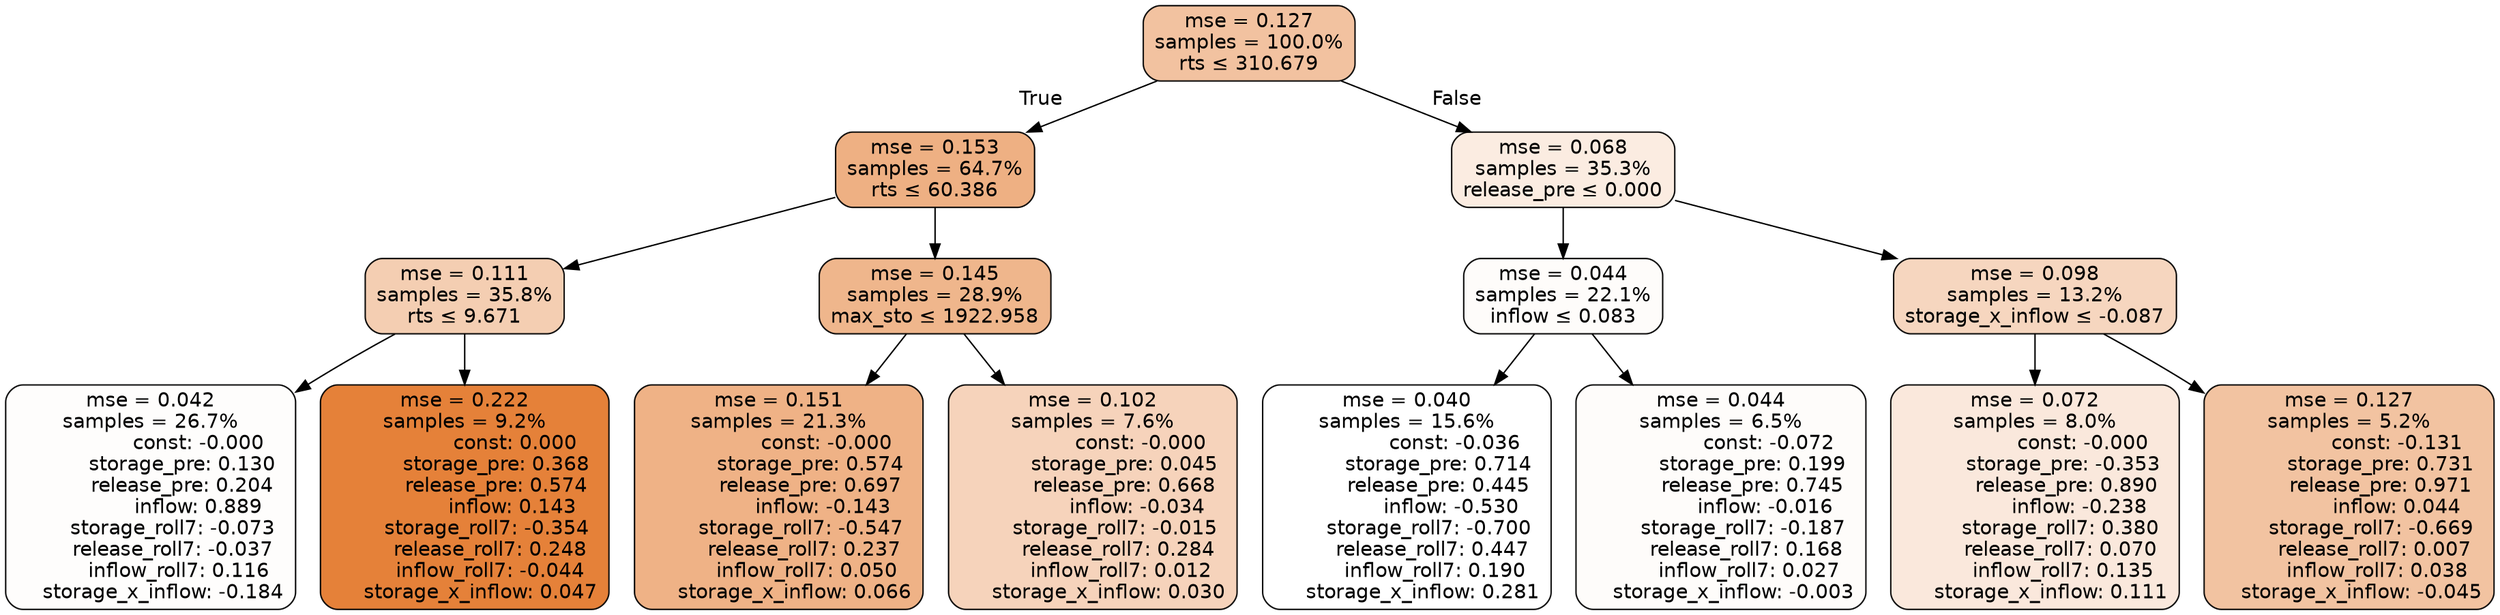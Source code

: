 digraph tree {
bgcolor="transparent"
node [shape=rectangle, style="filled, rounded", color="black", fontname=helvetica] ;
edge [fontname=helvetica] ;
	"0" [label="mse = 0.127
samples = 100.0%
rts &le; 310.679", fillcolor="#f2c2a0"]
	"1" [label="mse = 0.153
samples = 64.7%
rts &le; 60.386", fillcolor="#eeb083"]
	"2" [label="mse = 0.111
samples = 35.8%
rts &le; 9.671", fillcolor="#f4ceb2"]
	"3" [label="mse = 0.042
samples = 26.7%
               const: -0.000
          storage_pre: 0.130
          release_pre: 0.204
               inflow: 0.889
       storage_roll7: -0.073
       release_roll7: -0.037
         inflow_roll7: 0.116
    storage_x_inflow: -0.184", fillcolor="#fefdfc"]
	"4" [label="mse = 0.222
samples = 9.2%
                const: 0.000
          storage_pre: 0.368
          release_pre: 0.574
               inflow: 0.143
       storage_roll7: -0.354
        release_roll7: 0.248
        inflow_roll7: -0.044
     storage_x_inflow: 0.047", fillcolor="#e58139"]
	"5" [label="mse = 0.145
samples = 28.9%
max_sto &le; 1922.958", fillcolor="#efb68c"]
	"6" [label="mse = 0.151
samples = 21.3%
               const: -0.000
          storage_pre: 0.574
          release_pre: 0.697
              inflow: -0.143
       storage_roll7: -0.547
        release_roll7: 0.237
         inflow_roll7: 0.050
     storage_x_inflow: 0.066", fillcolor="#efb286"]
	"7" [label="mse = 0.102
samples = 7.6%
               const: -0.000
          storage_pre: 0.045
          release_pre: 0.668
              inflow: -0.034
       storage_roll7: -0.015
        release_roll7: 0.284
         inflow_roll7: 0.012
     storage_x_inflow: 0.030", fillcolor="#f6d3bb"]
	"8" [label="mse = 0.068
samples = 35.3%
release_pre &le; 0.000", fillcolor="#fbece1"]
	"9" [label="mse = 0.044
samples = 22.1%
inflow &le; 0.083", fillcolor="#fefcfa"]
	"10" [label="mse = 0.040
samples = 15.6%
               const: -0.036
          storage_pre: 0.714
          release_pre: 0.445
              inflow: -0.530
       storage_roll7: -0.700
        release_roll7: 0.447
         inflow_roll7: 0.190
     storage_x_inflow: 0.281", fillcolor="#ffffff"]
	"11" [label="mse = 0.044
samples = 6.5%
               const: -0.072
          storage_pre: 0.199
          release_pre: 0.745
              inflow: -0.016
       storage_roll7: -0.187
        release_roll7: 0.168
         inflow_roll7: 0.027
    storage_x_inflow: -0.003", fillcolor="#fefcfa"]
	"12" [label="mse = 0.098
samples = 13.2%
storage_x_inflow &le; -0.087", fillcolor="#f6d6bf"]
	"13" [label="mse = 0.072
samples = 8.0%
               const: -0.000
         storage_pre: -0.353
          release_pre: 0.890
              inflow: -0.238
        storage_roll7: 0.380
        release_roll7: 0.070
         inflow_roll7: 0.135
     storage_x_inflow: 0.111", fillcolor="#fae8dc"]
	"14" [label="mse = 0.127
samples = 5.2%
               const: -0.131
          storage_pre: 0.731
          release_pre: 0.971
               inflow: 0.044
       storage_roll7: -0.669
        release_roll7: 0.007
         inflow_roll7: 0.038
    storage_x_inflow: -0.045", fillcolor="#f2c3a1"]

	"0" -> "1" [labeldistance=2.5, labelangle=45, headlabel="True"]
	"1" -> "2"
	"2" -> "3"
	"2" -> "4"
	"1" -> "5"
	"5" -> "6"
	"5" -> "7"
	"0" -> "8" [labeldistance=2.5, labelangle=-45, headlabel="False"]
	"8" -> "9"
	"9" -> "10"
	"9" -> "11"
	"8" -> "12"
	"12" -> "13"
	"12" -> "14"
}